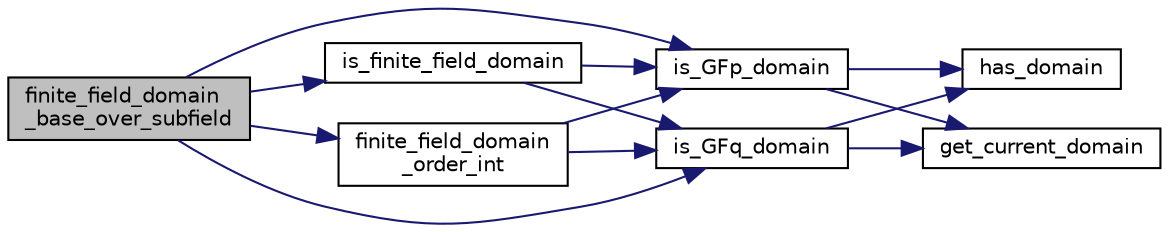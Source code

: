 digraph "finite_field_domain_base_over_subfield"
{
  edge [fontname="Helvetica",fontsize="10",labelfontname="Helvetica",labelfontsize="10"];
  node [fontname="Helvetica",fontsize="10",shape=record];
  rankdir="LR";
  Node4097 [label="finite_field_domain\l_base_over_subfield",height=0.2,width=0.4,color="black", fillcolor="grey75", style="filled", fontcolor="black"];
  Node4097 -> Node4098 [color="midnightblue",fontsize="10",style="solid",fontname="Helvetica"];
  Node4098 [label="is_finite_field_domain",height=0.2,width=0.4,color="black", fillcolor="white", style="filled",URL="$db/d2f/domain_8_c.html#a77d0ace35941cfe84035c9a060972b2a"];
  Node4098 -> Node4099 [color="midnightblue",fontsize="10",style="solid",fontname="Helvetica"];
  Node4099 [label="is_GFp_domain",height=0.2,width=0.4,color="black", fillcolor="white", style="filled",URL="$db/d2f/domain_8_c.html#ab75527270302df466fc6f6e355775c13"];
  Node4099 -> Node4100 [color="midnightblue",fontsize="10",style="solid",fontname="Helvetica"];
  Node4100 [label="has_domain",height=0.2,width=0.4,color="black", fillcolor="white", style="filled",URL="$db/d2f/domain_8_c.html#af7df1c554310c6214b2900bf6ca7ac81"];
  Node4099 -> Node4101 [color="midnightblue",fontsize="10",style="solid",fontname="Helvetica"];
  Node4101 [label="get_current_domain",height=0.2,width=0.4,color="black", fillcolor="white", style="filled",URL="$db/d2f/domain_8_c.html#a80481fde3a59aaeeb648f8c5392269f7"];
  Node4098 -> Node4102 [color="midnightblue",fontsize="10",style="solid",fontname="Helvetica"];
  Node4102 [label="is_GFq_domain",height=0.2,width=0.4,color="black", fillcolor="white", style="filled",URL="$db/d2f/domain_8_c.html#af695b4599bda7a0400772172c9eeff64"];
  Node4102 -> Node4100 [color="midnightblue",fontsize="10",style="solid",fontname="Helvetica"];
  Node4102 -> Node4101 [color="midnightblue",fontsize="10",style="solid",fontname="Helvetica"];
  Node4097 -> Node4103 [color="midnightblue",fontsize="10",style="solid",fontname="Helvetica"];
  Node4103 [label="finite_field_domain\l_order_int",height=0.2,width=0.4,color="black", fillcolor="white", style="filled",URL="$db/d2f/domain_8_c.html#a377eb55f39803977750d92e3eaf7af26"];
  Node4103 -> Node4099 [color="midnightblue",fontsize="10",style="solid",fontname="Helvetica"];
  Node4103 -> Node4102 [color="midnightblue",fontsize="10",style="solid",fontname="Helvetica"];
  Node4097 -> Node4099 [color="midnightblue",fontsize="10",style="solid",fontname="Helvetica"];
  Node4097 -> Node4102 [color="midnightblue",fontsize="10",style="solid",fontname="Helvetica"];
}
